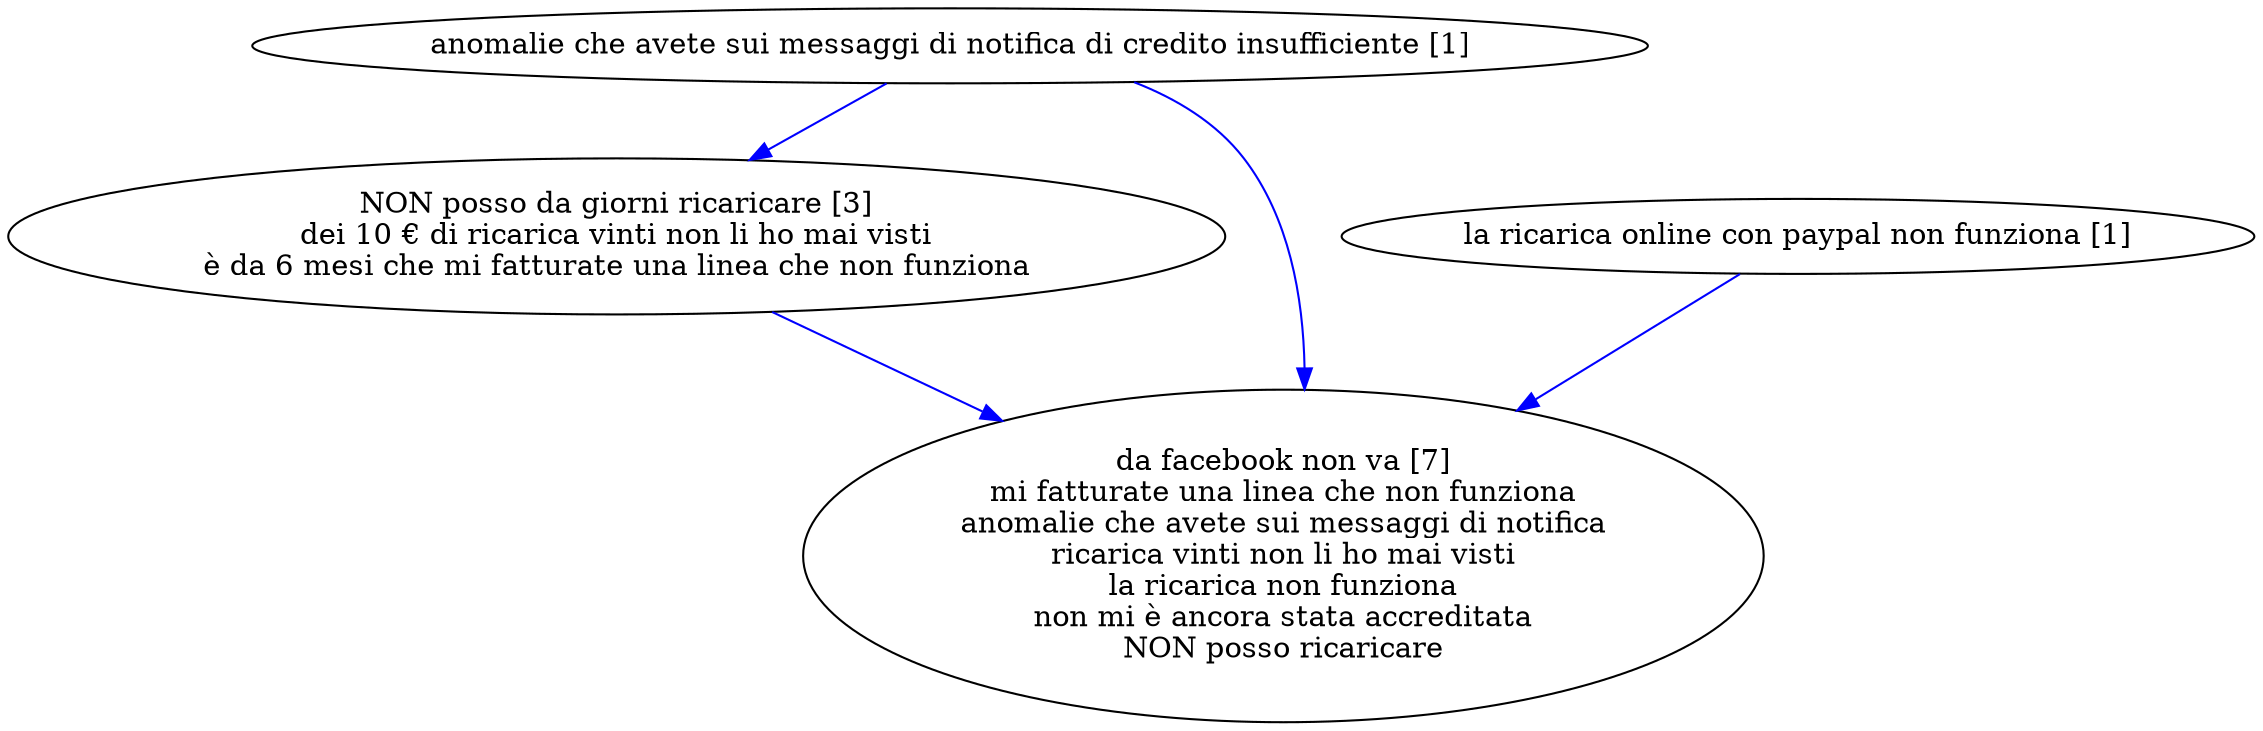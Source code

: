 digraph collapsedGraph {
"NON posso da giorni ricaricare [3]\ndei 10 € di ricarica vinti non li ho mai visti\nè da 6 mesi che mi fatturate una linea che non funziona""da facebook non va [7]\nmi fatturate una linea che non funziona\nanomalie che avete sui messaggi di notifica\nricarica vinti non li ho mai visti\nla ricarica non funziona\nnon mi è ancora stata accreditata\nNON posso ricaricare""anomalie che avete sui messaggi di notifica di credito insufficiente [1]""la ricarica online con paypal non funziona [1]""NON posso da giorni ricaricare [3]\ndei 10 € di ricarica vinti non li ho mai visti\nè da 6 mesi che mi fatturate una linea che non funziona" -> "da facebook non va [7]\nmi fatturate una linea che non funziona\nanomalie che avete sui messaggi di notifica\nricarica vinti non li ho mai visti\nla ricarica non funziona\nnon mi è ancora stata accreditata\nNON posso ricaricare" [color=blue]
"anomalie che avete sui messaggi di notifica di credito insufficiente [1]" -> "NON posso da giorni ricaricare [3]\ndei 10 € di ricarica vinti non li ho mai visti\nè da 6 mesi che mi fatturate una linea che non funziona" [color=blue]
"anomalie che avete sui messaggi di notifica di credito insufficiente [1]" -> "da facebook non va [7]\nmi fatturate una linea che non funziona\nanomalie che avete sui messaggi di notifica\nricarica vinti non li ho mai visti\nla ricarica non funziona\nnon mi è ancora stata accreditata\nNON posso ricaricare" [color=blue]
"la ricarica online con paypal non funziona [1]" -> "da facebook non va [7]\nmi fatturate una linea che non funziona\nanomalie che avete sui messaggi di notifica\nricarica vinti non li ho mai visti\nla ricarica non funziona\nnon mi è ancora stata accreditata\nNON posso ricaricare" [color=blue]
}